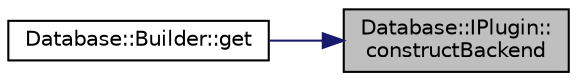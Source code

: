 digraph "Database::IPlugin::constructBackend"
{
 // LATEX_PDF_SIZE
  edge [fontname="Helvetica",fontsize="10",labelfontname="Helvetica",labelfontsize="10"];
  node [fontname="Helvetica",fontsize="10",shape=record];
  rankdir="RL";
  Node1 [label="Database::IPlugin::\lconstructBackend",height=0.2,width=0.4,color="black", fillcolor="grey75", style="filled", fontcolor="black",tooltip=" "];
  Node1 -> Node2 [dir="back",color="midnightblue",fontsize="10",style="solid",fontname="Helvetica"];
  Node2 [label="Database::Builder::get",height=0.2,width=0.4,color="black", fillcolor="white", style="filled",URL="$struct_database_1_1_builder.html#a7192501b697ab07427e91f16f0952e98",tooltip=" "];
}
